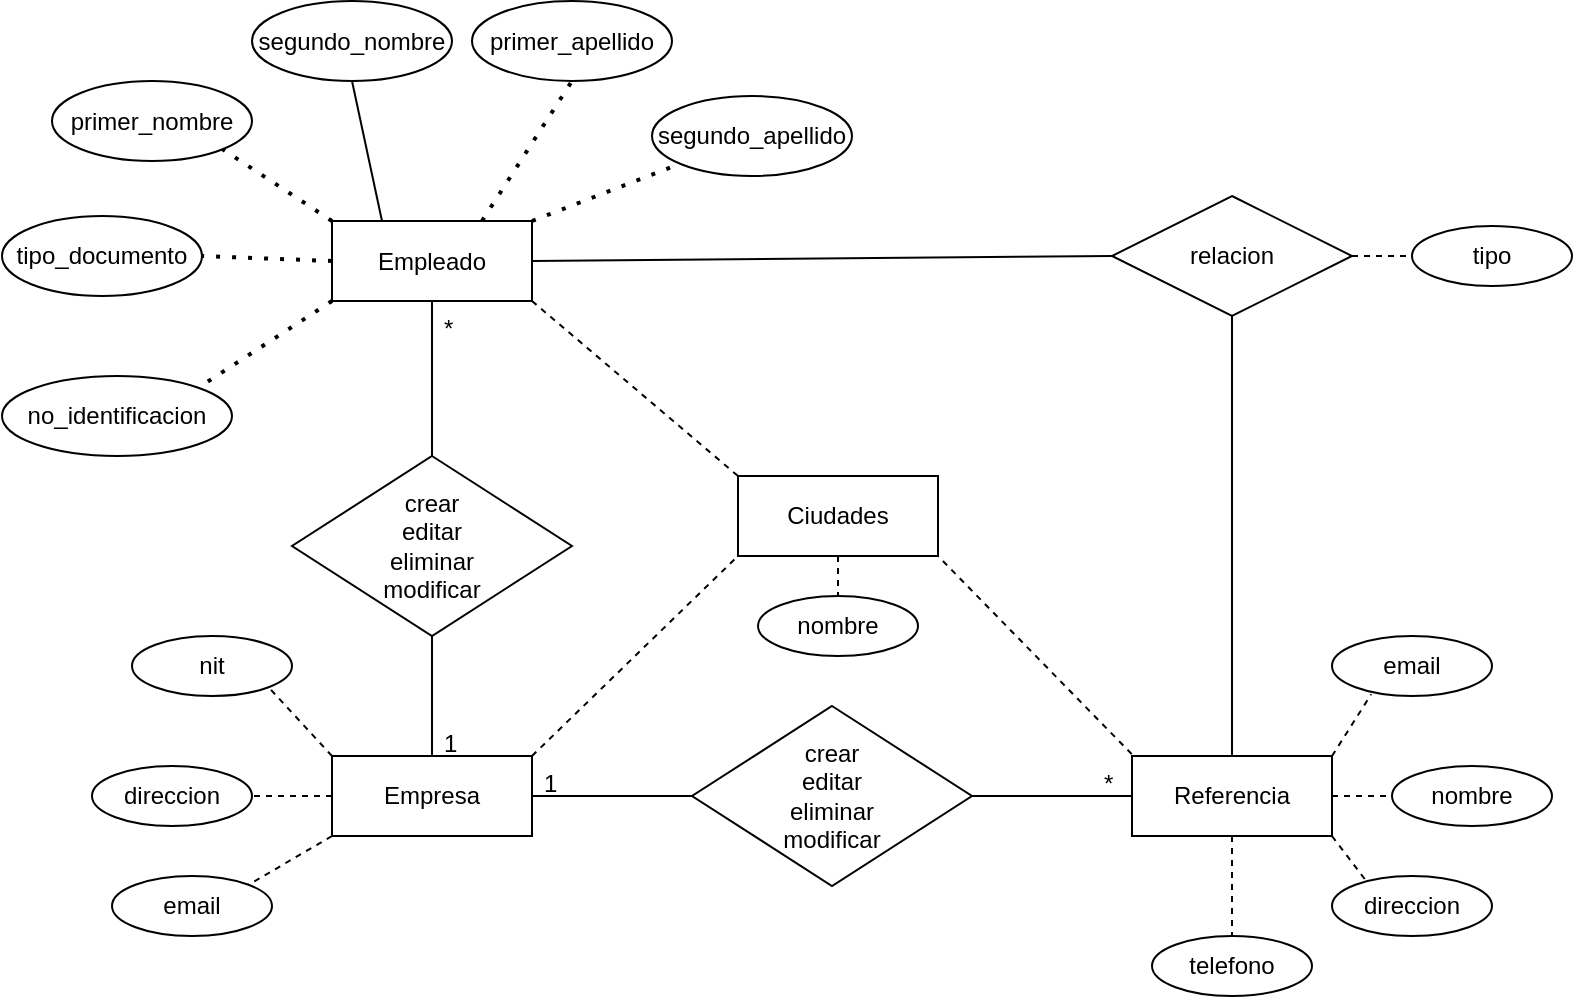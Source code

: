 <mxfile version="14.9.3" type="google"><diagram id="QCPtFEc5R0eGPD_2gUka" name="Page-1"><mxGraphModel dx="1752" dy="496" grid="1" gridSize="10" guides="1" tooltips="1" connect="1" arrows="1" fold="1" page="1" pageScale="1" pageWidth="827" pageHeight="1169" math="0" shadow="0"><root><mxCell id="0"/><mxCell id="1" parent="0"/><mxCell id="03Q_ZGFze8kil-wGgvbQ-1" value="Empleado" style="whiteSpace=wrap;html=1;align=center;" parent="1" vertex="1"><mxGeometry x="160" y="132.5" width="100" height="40" as="geometry"/></mxCell><mxCell id="03Q_ZGFze8kil-wGgvbQ-2" value="tipo_documento" style="ellipse;whiteSpace=wrap;html=1;align=center;" parent="1" vertex="1"><mxGeometry x="-5" y="130" width="100" height="40" as="geometry"/></mxCell><mxCell id="03Q_ZGFze8kil-wGgvbQ-3" value="no_identificacion" style="ellipse;whiteSpace=wrap;html=1;align=center;" parent="1" vertex="1"><mxGeometry x="-5" y="210" width="115" height="40" as="geometry"/></mxCell><mxCell id="03Q_ZGFze8kil-wGgvbQ-4" value="segundo_apellido" style="ellipse;whiteSpace=wrap;html=1;align=center;" parent="1" vertex="1"><mxGeometry x="320" y="70" width="100" height="40" as="geometry"/></mxCell><mxCell id="03Q_ZGFze8kil-wGgvbQ-5" value="primer_apellido" style="ellipse;whiteSpace=wrap;html=1;align=center;" parent="1" vertex="1"><mxGeometry x="230" y="22.5" width="100" height="40" as="geometry"/></mxCell><mxCell id="03Q_ZGFze8kil-wGgvbQ-6" value="segundo_nombre" style="ellipse;whiteSpace=wrap;html=1;align=center;" parent="1" vertex="1"><mxGeometry x="120" y="22.5" width="100" height="40" as="geometry"/></mxCell><mxCell id="03Q_ZGFze8kil-wGgvbQ-7" value="primer_nombre" style="ellipse;whiteSpace=wrap;html=1;align=center;" parent="1" vertex="1"><mxGeometry x="20" y="62.5" width="100" height="40" as="geometry"/></mxCell><mxCell id="03Q_ZGFze8kil-wGgvbQ-9" value="Empresa" style="whiteSpace=wrap;html=1;align=center;" parent="1" vertex="1"><mxGeometry x="160" y="400" width="100" height="40" as="geometry"/></mxCell><mxCell id="03Q_ZGFze8kil-wGgvbQ-10" value="Referencia" style="whiteSpace=wrap;html=1;align=center;" parent="1" vertex="1"><mxGeometry x="560" y="400" width="100" height="40" as="geometry"/></mxCell><mxCell id="G7bggJ8mP8m-IaVvU6eA-1" value="nit" style="ellipse;whiteSpace=wrap;html=1;align=center;" vertex="1" parent="1"><mxGeometry x="60" y="340" width="80" height="30" as="geometry"/></mxCell><mxCell id="G7bggJ8mP8m-IaVvU6eA-3" value="direccion" style="ellipse;whiteSpace=wrap;html=1;align=center;" vertex="1" parent="1"><mxGeometry x="40" y="405" width="80" height="30" as="geometry"/></mxCell><mxCell id="G7bggJ8mP8m-IaVvU6eA-4" value="email" style="ellipse;whiteSpace=wrap;html=1;align=center;" vertex="1" parent="1"><mxGeometry x="50" y="460" width="80" height="30" as="geometry"/></mxCell><mxCell id="G7bggJ8mP8m-IaVvU6eA-5" value="nombre&lt;br&gt;" style="ellipse;whiteSpace=wrap;html=1;align=center;" vertex="1" parent="1"><mxGeometry x="373" y="320" width="80" height="30" as="geometry"/></mxCell><mxCell id="mTFdNk2TtjwGFbEZQiYu-1" value="" style="endArrow=none;dashed=1;html=1;dashPattern=1 3;strokeWidth=2;exitX=1;exitY=0;exitDx=0;exitDy=0;" edge="1" parent="1" source="03Q_ZGFze8kil-wGgvbQ-1" target="03Q_ZGFze8kil-wGgvbQ-4"><mxGeometry width="50" height="50" relative="1" as="geometry"><mxPoint x="190" y="262.5" as="sourcePoint"/><mxPoint x="240" y="212.5" as="targetPoint"/><Array as="points"/></mxGeometry></mxCell><mxCell id="mTFdNk2TtjwGFbEZQiYu-2" value="" style="endArrow=none;dashed=1;html=1;dashPattern=1 3;strokeWidth=2;entryX=1;entryY=0;entryDx=0;entryDy=0;exitX=0;exitY=1;exitDx=0;exitDy=0;" edge="1" parent="1" source="03Q_ZGFze8kil-wGgvbQ-1" target="03Q_ZGFze8kil-wGgvbQ-3"><mxGeometry width="50" height="50" relative="1" as="geometry"><mxPoint x="250" y="162.5" as="sourcePoint"/><mxPoint x="287.639" y="120.389" as="targetPoint"/><Array as="points"/></mxGeometry></mxCell><mxCell id="mTFdNk2TtjwGFbEZQiYu-4" value="" style="endArrow=none;dashed=1;html=1;dashPattern=1 3;strokeWidth=2;exitX=0;exitY=0.5;exitDx=0;exitDy=0;entryX=1;entryY=0.5;entryDx=0;entryDy=0;" edge="1" parent="1" source="03Q_ZGFze8kil-wGgvbQ-1" target="03Q_ZGFze8kil-wGgvbQ-2"><mxGeometry width="50" height="50" relative="1" as="geometry"><mxPoint x="170" y="162.5" as="sourcePoint"/><mxPoint x="60" y="172.5" as="targetPoint"/></mxGeometry></mxCell><mxCell id="mTFdNk2TtjwGFbEZQiYu-6" value="" style="endArrow=none;dashed=1;html=1;dashPattern=1 3;strokeWidth=2;exitX=0;exitY=0;exitDx=0;exitDy=0;entryX=1;entryY=1;entryDx=0;entryDy=0;" edge="1" parent="1" source="03Q_ZGFze8kil-wGgvbQ-1" target="03Q_ZGFze8kil-wGgvbQ-7"><mxGeometry width="50" height="50" relative="1" as="geometry"><mxPoint x="160" y="134.61" as="sourcePoint"/><mxPoint x="212.639" y="92.499" as="targetPoint"/><Array as="points"/></mxGeometry></mxCell><mxCell id="G7bggJ8mP8m-IaVvU6eA-12" value="" style="endArrow=none;dashed=1;html=1;entryX=1;entryY=1;entryDx=0;entryDy=0;" edge="1" parent="1" target="G7bggJ8mP8m-IaVvU6eA-1"><mxGeometry width="50" height="50" relative="1" as="geometry"><mxPoint x="160" y="400" as="sourcePoint"/><mxPoint x="450" y="350" as="targetPoint"/></mxGeometry></mxCell><mxCell id="G7bggJ8mP8m-IaVvU6eA-13" value="" style="endArrow=none;dashed=1;html=1;exitX=0;exitY=0.5;exitDx=0;exitDy=0;entryX=1;entryY=0.5;entryDx=0;entryDy=0;" edge="1" parent="1" source="03Q_ZGFze8kil-wGgvbQ-9" target="G7bggJ8mP8m-IaVvU6eA-3"><mxGeometry width="50" height="50" relative="1" as="geometry"><mxPoint x="400" y="400" as="sourcePoint"/><mxPoint x="450" y="350" as="targetPoint"/></mxGeometry></mxCell><mxCell id="G7bggJ8mP8m-IaVvU6eA-14" value="" style="endArrow=none;dashed=1;html=1;exitX=0;exitY=1;exitDx=0;exitDy=0;entryX=1;entryY=0;entryDx=0;entryDy=0;" edge="1" parent="1" source="03Q_ZGFze8kil-wGgvbQ-9" target="G7bggJ8mP8m-IaVvU6eA-4"><mxGeometry width="50" height="50" relative="1" as="geometry"><mxPoint x="400" y="400" as="sourcePoint"/><mxPoint x="450" y="350" as="targetPoint"/></mxGeometry></mxCell><mxCell id="G7bggJ8mP8m-IaVvU6eA-16" value="Ciudades" style="whiteSpace=wrap;html=1;align=center;" vertex="1" parent="1"><mxGeometry x="363" y="260" width="100" height="40" as="geometry"/></mxCell><mxCell id="G7bggJ8mP8m-IaVvU6eA-17" value="" style="endArrow=none;dashed=1;html=1;exitX=0.5;exitY=1;exitDx=0;exitDy=0;" edge="1" parent="1" source="G7bggJ8mP8m-IaVvU6eA-16" target="G7bggJ8mP8m-IaVvU6eA-5"><mxGeometry width="50" height="50" relative="1" as="geometry"><mxPoint x="500" y="380" as="sourcePoint"/><mxPoint x="550" y="330" as="targetPoint"/></mxGeometry></mxCell><mxCell id="G7bggJ8mP8m-IaVvU6eA-18" value="" style="endArrow=none;dashed=1;html=1;exitX=1;exitY=0;exitDx=0;exitDy=0;entryX=0;entryY=1;entryDx=0;entryDy=0;" edge="1" parent="1" source="03Q_ZGFze8kil-wGgvbQ-9" target="G7bggJ8mP8m-IaVvU6eA-16"><mxGeometry width="50" height="50" relative="1" as="geometry"><mxPoint x="500" y="440" as="sourcePoint"/><mxPoint x="550" y="390" as="targetPoint"/></mxGeometry></mxCell><mxCell id="G7bggJ8mP8m-IaVvU6eA-19" style="edgeStyle=orthogonalEdgeStyle;rounded=0;orthogonalLoop=1;jettySize=auto;html=1;exitX=0.5;exitY=1;exitDx=0;exitDy=0;" edge="1" parent="1" source="03Q_ZGFze8kil-wGgvbQ-10" target="03Q_ZGFze8kil-wGgvbQ-10"><mxGeometry relative="1" as="geometry"/></mxCell><mxCell id="mTFdNk2TtjwGFbEZQiYu-7" value="" style="endArrow=none;dashed=1;html=1;dashPattern=1 3;strokeWidth=2;exitX=0.75;exitY=0;exitDx=0;exitDy=0;entryX=0.5;entryY=1;entryDx=0;entryDy=0;" edge="1" parent="1" source="03Q_ZGFze8kil-wGgvbQ-1" target="03Q_ZGFze8kil-wGgvbQ-5"><mxGeometry width="50" height="50" relative="1" as="geometry"><mxPoint x="183.68" y="112.5" as="sourcePoint"/><mxPoint x="236.319" y="70.389" as="targetPoint"/><Array as="points"/></mxGeometry></mxCell><mxCell id="G7bggJ8mP8m-IaVvU6eA-30" value="crear&lt;br&gt;editar&lt;br&gt;eliminar&lt;br&gt;modificar" style="shape=rhombus;perimeter=rhombusPerimeter;whiteSpace=wrap;html=1;align=center;" vertex="1" parent="1"><mxGeometry x="340" y="375" width="140" height="90" as="geometry"/></mxCell><mxCell id="G7bggJ8mP8m-IaVvU6eA-31" value="" style="endArrow=none;html=1;rounded=0;entryX=0;entryY=0.5;entryDx=0;entryDy=0;" edge="1" parent="1" source="G7bggJ8mP8m-IaVvU6eA-30" target="03Q_ZGFze8kil-wGgvbQ-10"><mxGeometry relative="1" as="geometry"><mxPoint x="440" y="410" as="sourcePoint"/><mxPoint x="600" y="410" as="targetPoint"/></mxGeometry></mxCell><mxCell id="G7bggJ8mP8m-IaVvU6eA-32" value="" style="endArrow=none;html=1;rounded=0;exitX=1;exitY=0.5;exitDx=0;exitDy=0;entryX=0;entryY=0.5;entryDx=0;entryDy=0;" edge="1" parent="1" source="03Q_ZGFze8kil-wGgvbQ-9" target="G7bggJ8mP8m-IaVvU6eA-30"><mxGeometry relative="1" as="geometry"><mxPoint x="440" y="410" as="sourcePoint"/><mxPoint x="347" y="417" as="targetPoint"/></mxGeometry></mxCell><mxCell id="mTFdNk2TtjwGFbEZQiYu-9" value="" style="endArrow=none;html=1;entryX=0.5;entryY=1;entryDx=0;entryDy=0;exitX=0.25;exitY=0;exitDx=0;exitDy=0;" edge="1" parent="1" source="03Q_ZGFze8kil-wGgvbQ-1" target="03Q_ZGFze8kil-wGgvbQ-6"><mxGeometry width="50" height="50" relative="1" as="geometry"><mxPoint x="170" y="129" as="sourcePoint"/><mxPoint x="210" y="212.5" as="targetPoint"/><Array as="points"/></mxGeometry></mxCell><mxCell id="mTFdNk2TtjwGFbEZQiYu-12" value="" style="endArrow=none;html=1;entryX=0;entryY=0.5;entryDx=0;entryDy=0;exitX=1;exitY=0.5;exitDx=0;exitDy=0;" edge="1" parent="1" source="03Q_ZGFze8kil-wGgvbQ-1" target="G7bggJ8mP8m-IaVvU6eA-63"><mxGeometry width="50" height="50" relative="1" as="geometry"><mxPoint x="260" y="192.5" as="sourcePoint"/><mxPoint x="560" y="150" as="targetPoint"/></mxGeometry></mxCell><mxCell id="G7bggJ8mP8m-IaVvU6eA-40" style="edgeStyle=orthogonalEdgeStyle;rounded=0;orthogonalLoop=1;jettySize=auto;html=1;exitX=0.5;exitY=1;exitDx=0;exitDy=0;" edge="1" parent="1"><mxGeometry relative="1" as="geometry"><mxPoint x="610" y="170" as="sourcePoint"/><mxPoint x="610" y="170" as="targetPoint"/></mxGeometry></mxCell><mxCell id="G7bggJ8mP8m-IaVvU6eA-41" value="nombre" style="ellipse;whiteSpace=wrap;html=1;align=center;" vertex="1" parent="1"><mxGeometry x="690" y="405" width="80" height="30" as="geometry"/></mxCell><mxCell id="G7bggJ8mP8m-IaVvU6eA-42" value="" style="endArrow=none;dashed=1;html=1;entryX=0;entryY=0.5;entryDx=0;entryDy=0;exitX=1;exitY=0.5;exitDx=0;exitDy=0;" edge="1" parent="1" source="03Q_ZGFze8kil-wGgvbQ-10" target="G7bggJ8mP8m-IaVvU6eA-41"><mxGeometry width="50" height="50" relative="1" as="geometry"><mxPoint x="660" y="140.0" as="sourcePoint"/><mxPoint x="490" y="110" as="targetPoint"/></mxGeometry></mxCell><mxCell id="G7bggJ8mP8m-IaVvU6eA-43" value="email" style="ellipse;whiteSpace=wrap;html=1;align=center;" vertex="1" parent="1"><mxGeometry x="660" y="340" width="80" height="30" as="geometry"/></mxCell><mxCell id="G7bggJ8mP8m-IaVvU6eA-44" value="direccion" style="ellipse;whiteSpace=wrap;html=1;align=center;" vertex="1" parent="1"><mxGeometry x="660" y="460" width="80" height="30" as="geometry"/></mxCell><mxCell id="G7bggJ8mP8m-IaVvU6eA-45" value="" style="endArrow=none;dashed=1;html=1;entryX=0.227;entryY=0.13;entryDx=0;entryDy=0;entryPerimeter=0;exitX=1;exitY=1;exitDx=0;exitDy=0;" edge="1" parent="1" source="03Q_ZGFze8kil-wGgvbQ-10" target="G7bggJ8mP8m-IaVvU6eA-44"><mxGeometry width="50" height="50" relative="1" as="geometry"><mxPoint x="660" y="160.0" as="sourcePoint"/><mxPoint x="480" y="120" as="targetPoint"/></mxGeometry></mxCell><mxCell id="G7bggJ8mP8m-IaVvU6eA-46" value="" style="endArrow=none;dashed=1;html=1;exitX=1;exitY=0;exitDx=0;exitDy=0;entryX=0.245;entryY=0.972;entryDx=0;entryDy=0;entryPerimeter=0;" edge="1" parent="1" source="03Q_ZGFze8kil-wGgvbQ-10" target="G7bggJ8mP8m-IaVvU6eA-43"><mxGeometry width="50" height="50" relative="1" as="geometry"><mxPoint x="660" y="130" as="sourcePoint"/><mxPoint x="680" y="370" as="targetPoint"/></mxGeometry></mxCell><mxCell id="G7bggJ8mP8m-IaVvU6eA-48" value="" style="endArrow=none;html=1;rounded=0;entryX=0.5;entryY=0;entryDx=0;entryDy=0;exitX=0.5;exitY=1;exitDx=0;exitDy=0;" edge="1" parent="1" source="G7bggJ8mP8m-IaVvU6eA-63" target="03Q_ZGFze8kil-wGgvbQ-10"><mxGeometry relative="1" as="geometry"><mxPoint x="610" y="170" as="sourcePoint"/><mxPoint x="450" y="330" as="targetPoint"/></mxGeometry></mxCell><mxCell id="G7bggJ8mP8m-IaVvU6eA-49" value="telefono" style="ellipse;whiteSpace=wrap;html=1;align=center;" vertex="1" parent="1"><mxGeometry x="570" y="490" width="80" height="30" as="geometry"/></mxCell><mxCell id="G7bggJ8mP8m-IaVvU6eA-50" value="" style="endArrow=none;dashed=1;html=1;" edge="1" parent="1"><mxGeometry width="50" height="50" relative="1" as="geometry"><mxPoint x="610" y="440" as="sourcePoint"/><mxPoint x="610" y="490" as="targetPoint"/></mxGeometry></mxCell><mxCell id="G7bggJ8mP8m-IaVvU6eA-51" value="crear&lt;br&gt;editar&lt;br&gt;eliminar&lt;br&gt;modificar" style="shape=rhombus;perimeter=rhombusPerimeter;whiteSpace=wrap;html=1;align=center;" vertex="1" parent="1"><mxGeometry x="140" y="250" width="140" height="90" as="geometry"/></mxCell><mxCell id="G7bggJ8mP8m-IaVvU6eA-52" value="" style="endArrow=none;html=1;exitX=0.5;exitY=0;exitDx=0;exitDy=0;entryX=0.5;entryY=1;entryDx=0;entryDy=0;" edge="1" parent="1" source="03Q_ZGFze8kil-wGgvbQ-9" target="G7bggJ8mP8m-IaVvU6eA-51"><mxGeometry width="50" height="50" relative="1" as="geometry"><mxPoint x="350" y="290" as="sourcePoint"/><mxPoint x="400" y="240" as="targetPoint"/></mxGeometry></mxCell><mxCell id="G7bggJ8mP8m-IaVvU6eA-53" value="" style="endArrow=none;html=1;exitX=0.5;exitY=0;exitDx=0;exitDy=0;entryX=0.5;entryY=1;entryDx=0;entryDy=0;" edge="1" parent="1" source="G7bggJ8mP8m-IaVvU6eA-51" target="03Q_ZGFze8kil-wGgvbQ-1"><mxGeometry width="50" height="50" relative="1" as="geometry"><mxPoint x="350" y="290" as="sourcePoint"/><mxPoint x="400" y="240" as="targetPoint"/></mxGeometry></mxCell><mxCell id="G7bggJ8mP8m-IaVvU6eA-55" value="*" style="text;strokeColor=none;fillColor=none;spacingLeft=4;spacingRight=4;overflow=hidden;rotatable=0;points=[[0,0.5],[1,0.5]];portConstraint=eastwest;fontSize=12;" vertex="1" parent="1"><mxGeometry x="210" y="172.5" width="30" height="20" as="geometry"/></mxCell><mxCell id="G7bggJ8mP8m-IaVvU6eA-57" value="*" style="text;strokeColor=none;fillColor=none;spacingLeft=4;spacingRight=4;overflow=hidden;rotatable=0;points=[[0,0.5],[1,0.5]];portConstraint=eastwest;fontSize=12;" vertex="1" parent="1"><mxGeometry x="540" y="400" width="20" height="20" as="geometry"/></mxCell><mxCell id="G7bggJ8mP8m-IaVvU6eA-59" value="1" style="text;strokeColor=none;fillColor=none;spacingLeft=4;spacingRight=4;overflow=hidden;rotatable=0;points=[[0,0.5],[1,0.5]];portConstraint=eastwest;fontSize=12;" vertex="1" parent="1"><mxGeometry x="260" y="400" width="20" height="20" as="geometry"/></mxCell><mxCell id="G7bggJ8mP8m-IaVvU6eA-60" value="1" style="text;strokeColor=none;fillColor=none;spacingLeft=4;spacingRight=4;overflow=hidden;rotatable=0;points=[[0,0.5],[1,0.5]];portConstraint=eastwest;fontSize=12;" vertex="1" parent="1"><mxGeometry x="210" y="380" width="20" height="20" as="geometry"/></mxCell><mxCell id="G7bggJ8mP8m-IaVvU6eA-63" value="relacion" style="shape=rhombus;perimeter=rhombusPerimeter;whiteSpace=wrap;html=1;align=center;" vertex="1" parent="1"><mxGeometry x="550" y="120" width="120" height="60" as="geometry"/></mxCell><mxCell id="G7bggJ8mP8m-IaVvU6eA-64" value="tipo" style="ellipse;whiteSpace=wrap;html=1;align=center;" vertex="1" parent="1"><mxGeometry x="700" y="135" width="80" height="30" as="geometry"/></mxCell><mxCell id="G7bggJ8mP8m-IaVvU6eA-65" value="" style="endArrow=none;dashed=1;html=1;exitX=1;exitY=0.5;exitDx=0;exitDy=0;entryX=0;entryY=0.5;entryDx=0;entryDy=0;" edge="1" parent="1" source="G7bggJ8mP8m-IaVvU6eA-63" target="G7bggJ8mP8m-IaVvU6eA-64"><mxGeometry width="50" height="50" relative="1" as="geometry"><mxPoint x="350" y="370" as="sourcePoint"/><mxPoint x="400" y="320" as="targetPoint"/></mxGeometry></mxCell><mxCell id="G7bggJ8mP8m-IaVvU6eA-70" value="" style="endArrow=none;dashed=1;html=1;entryX=1;entryY=1;entryDx=0;entryDy=0;exitX=0.993;exitY=-0.048;exitDx=0;exitDy=0;exitPerimeter=0;" edge="1" parent="1" source="G7bggJ8mP8m-IaVvU6eA-57" target="G7bggJ8mP8m-IaVvU6eA-16"><mxGeometry width="50" height="50" relative="1" as="geometry"><mxPoint x="440" y="400" as="sourcePoint"/><mxPoint x="490" y="350" as="targetPoint"/></mxGeometry></mxCell><mxCell id="G7bggJ8mP8m-IaVvU6eA-71" value="" style="endArrow=none;dashed=1;html=1;entryX=0;entryY=0;entryDx=0;entryDy=0;exitX=1;exitY=1;exitDx=0;exitDy=0;" edge="1" parent="1" source="03Q_ZGFze8kil-wGgvbQ-1" target="G7bggJ8mP8m-IaVvU6eA-16"><mxGeometry width="50" height="50" relative="1" as="geometry"><mxPoint x="440" y="400" as="sourcePoint"/><mxPoint x="490" y="350" as="targetPoint"/></mxGeometry></mxCell></root></mxGraphModel></diagram></mxfile>